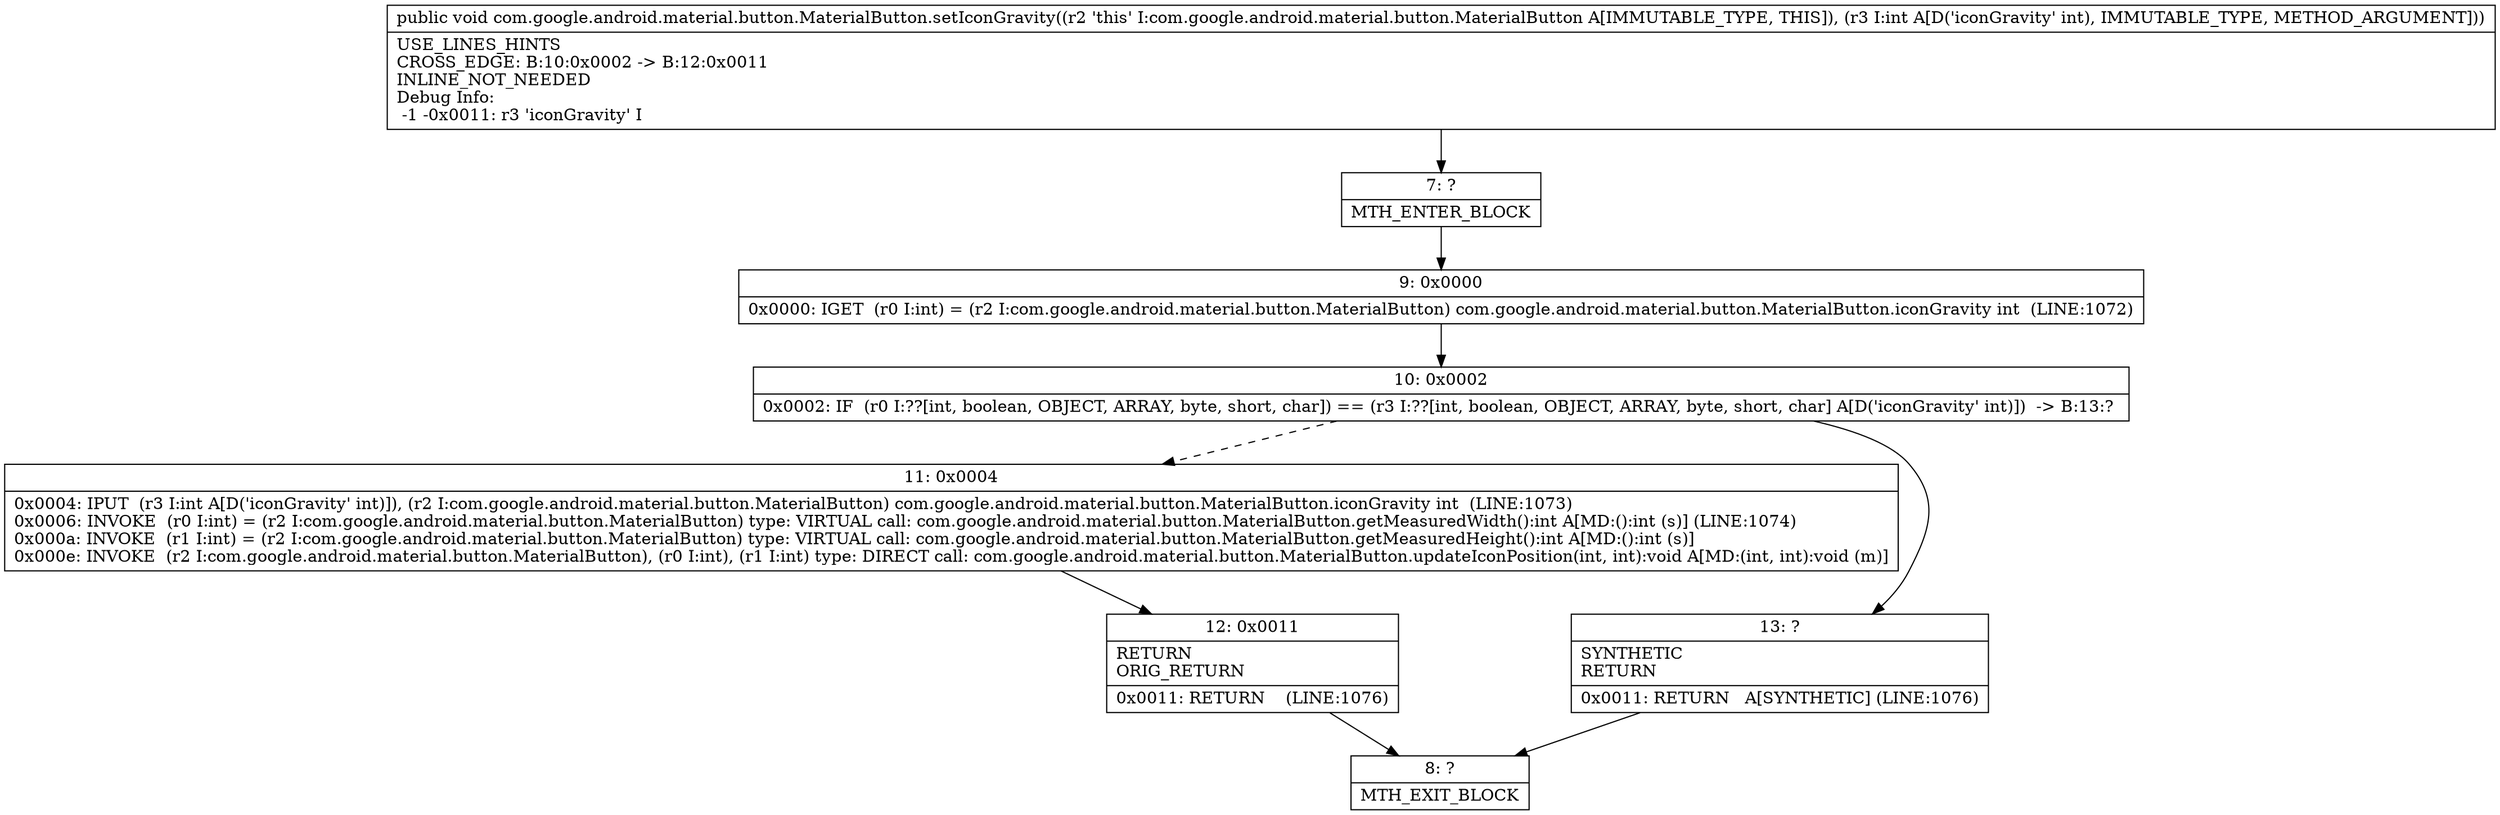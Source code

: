 digraph "CFG forcom.google.android.material.button.MaterialButton.setIconGravity(I)V" {
Node_7 [shape=record,label="{7\:\ ?|MTH_ENTER_BLOCK\l}"];
Node_9 [shape=record,label="{9\:\ 0x0000|0x0000: IGET  (r0 I:int) = (r2 I:com.google.android.material.button.MaterialButton) com.google.android.material.button.MaterialButton.iconGravity int  (LINE:1072)\l}"];
Node_10 [shape=record,label="{10\:\ 0x0002|0x0002: IF  (r0 I:??[int, boolean, OBJECT, ARRAY, byte, short, char]) == (r3 I:??[int, boolean, OBJECT, ARRAY, byte, short, char] A[D('iconGravity' int)])  \-\> B:13:? \l}"];
Node_11 [shape=record,label="{11\:\ 0x0004|0x0004: IPUT  (r3 I:int A[D('iconGravity' int)]), (r2 I:com.google.android.material.button.MaterialButton) com.google.android.material.button.MaterialButton.iconGravity int  (LINE:1073)\l0x0006: INVOKE  (r0 I:int) = (r2 I:com.google.android.material.button.MaterialButton) type: VIRTUAL call: com.google.android.material.button.MaterialButton.getMeasuredWidth():int A[MD:():int (s)] (LINE:1074)\l0x000a: INVOKE  (r1 I:int) = (r2 I:com.google.android.material.button.MaterialButton) type: VIRTUAL call: com.google.android.material.button.MaterialButton.getMeasuredHeight():int A[MD:():int (s)]\l0x000e: INVOKE  (r2 I:com.google.android.material.button.MaterialButton), (r0 I:int), (r1 I:int) type: DIRECT call: com.google.android.material.button.MaterialButton.updateIconPosition(int, int):void A[MD:(int, int):void (m)]\l}"];
Node_12 [shape=record,label="{12\:\ 0x0011|RETURN\lORIG_RETURN\l|0x0011: RETURN    (LINE:1076)\l}"];
Node_8 [shape=record,label="{8\:\ ?|MTH_EXIT_BLOCK\l}"];
Node_13 [shape=record,label="{13\:\ ?|SYNTHETIC\lRETURN\l|0x0011: RETURN   A[SYNTHETIC] (LINE:1076)\l}"];
MethodNode[shape=record,label="{public void com.google.android.material.button.MaterialButton.setIconGravity((r2 'this' I:com.google.android.material.button.MaterialButton A[IMMUTABLE_TYPE, THIS]), (r3 I:int A[D('iconGravity' int), IMMUTABLE_TYPE, METHOD_ARGUMENT]))  | USE_LINES_HINTS\lCROSS_EDGE: B:10:0x0002 \-\> B:12:0x0011\lINLINE_NOT_NEEDED\lDebug Info:\l  \-1 \-0x0011: r3 'iconGravity' I\l}"];
MethodNode -> Node_7;Node_7 -> Node_9;
Node_9 -> Node_10;
Node_10 -> Node_11[style=dashed];
Node_10 -> Node_13;
Node_11 -> Node_12;
Node_12 -> Node_8;
Node_13 -> Node_8;
}

